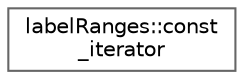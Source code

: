 digraph "Graphical Class Hierarchy"
{
 // LATEX_PDF_SIZE
  bgcolor="transparent";
  edge [fontname=Helvetica,fontsize=10,labelfontname=Helvetica,labelfontsize=10];
  node [fontname=Helvetica,fontsize=10,shape=box,height=0.2,width=0.4];
  rankdir="LR";
  Node0 [id="Node000000",label="labelRanges::const\l_iterator",height=0.2,width=0.4,color="grey40", fillcolor="white", style="filled",URL="$classFoam_1_1labelRanges_1_1const__iterator.html",tooltip=" "];
}
